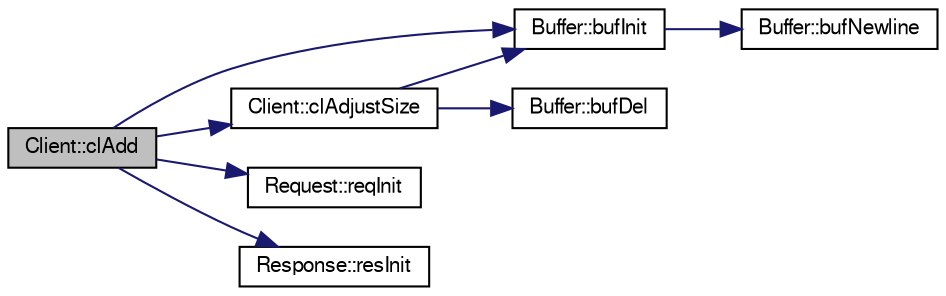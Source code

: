 digraph G
{
  bgcolor="transparent";
  edge [fontname="FreeSans",fontsize="10",labelfontname="FreeSans",labelfontsize="10"];
  node [fontname="FreeSans",fontsize="10",shape=record];
  rankdir=LR;
  Node1 [label="Client::clAdd",height=0.2,width=0.4,color="black", fillcolor="grey75", style="filled" fontcolor="black"];
  Node1 -> Node2 [color="midnightblue",fontsize="10",style="solid",fontname="FreeSans"];
  Node2 [label="Buffer::bufInit",height=0.2,width=0.4,color="black",URL="$structBuffer.html#ab8501a3e19d440f8b8745a03a859b4c8"];
  Node2 -> Node3 [color="midnightblue",fontsize="10",style="solid",fontname="FreeSans"];
  Node3 [label="Buffer::bufNewline",height=0.2,width=0.4,color="black",URL="$structBuffer.html#a2aaf7842d21cddac1af65114ba3595c1"];
  Node1 -> Node4 [color="midnightblue",fontsize="10",style="solid",fontname="FreeSans"];
  Node4 [label="Client::clAdjustSize",height=0.2,width=0.4,color="black",URL="$structClient.html#ab91ac822c4e44054e36ab4223bd9ef79"];
  Node4 -> Node5 [color="midnightblue",fontsize="10",style="solid",fontname="FreeSans"];
  Node5 [label="Buffer::bufDel",height=0.2,width=0.4,color="black",URL="$structBuffer.html#aafeb7abc9a5efb42f635bfd1ce511174"];
  Node4 -> Node2 [color="midnightblue",fontsize="10",style="solid",fontname="FreeSans"];
  Node1 -> Node6 [color="midnightblue",fontsize="10",style="solid",fontname="FreeSans"];
  Node6 [label="Request::reqInit",height=0.2,width=0.4,color="black",URL="$structRequest.html#a11d134a091214f97d05a4a112abb6ba9"];
  Node1 -> Node7 [color="midnightblue",fontsize="10",style="solid",fontname="FreeSans"];
  Node7 [label="Response::resInit",height=0.2,width=0.4,color="black",URL="$structResponse.html#a33835932b036d57040f789b982afa1ec"];
}

